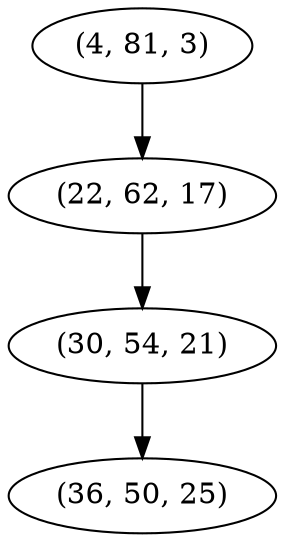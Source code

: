 digraph tree {
    "(4, 81, 3)";
    "(22, 62, 17)";
    "(30, 54, 21)";
    "(36, 50, 25)";
    "(4, 81, 3)" -> "(22, 62, 17)";
    "(22, 62, 17)" -> "(30, 54, 21)";
    "(30, 54, 21)" -> "(36, 50, 25)";
}
